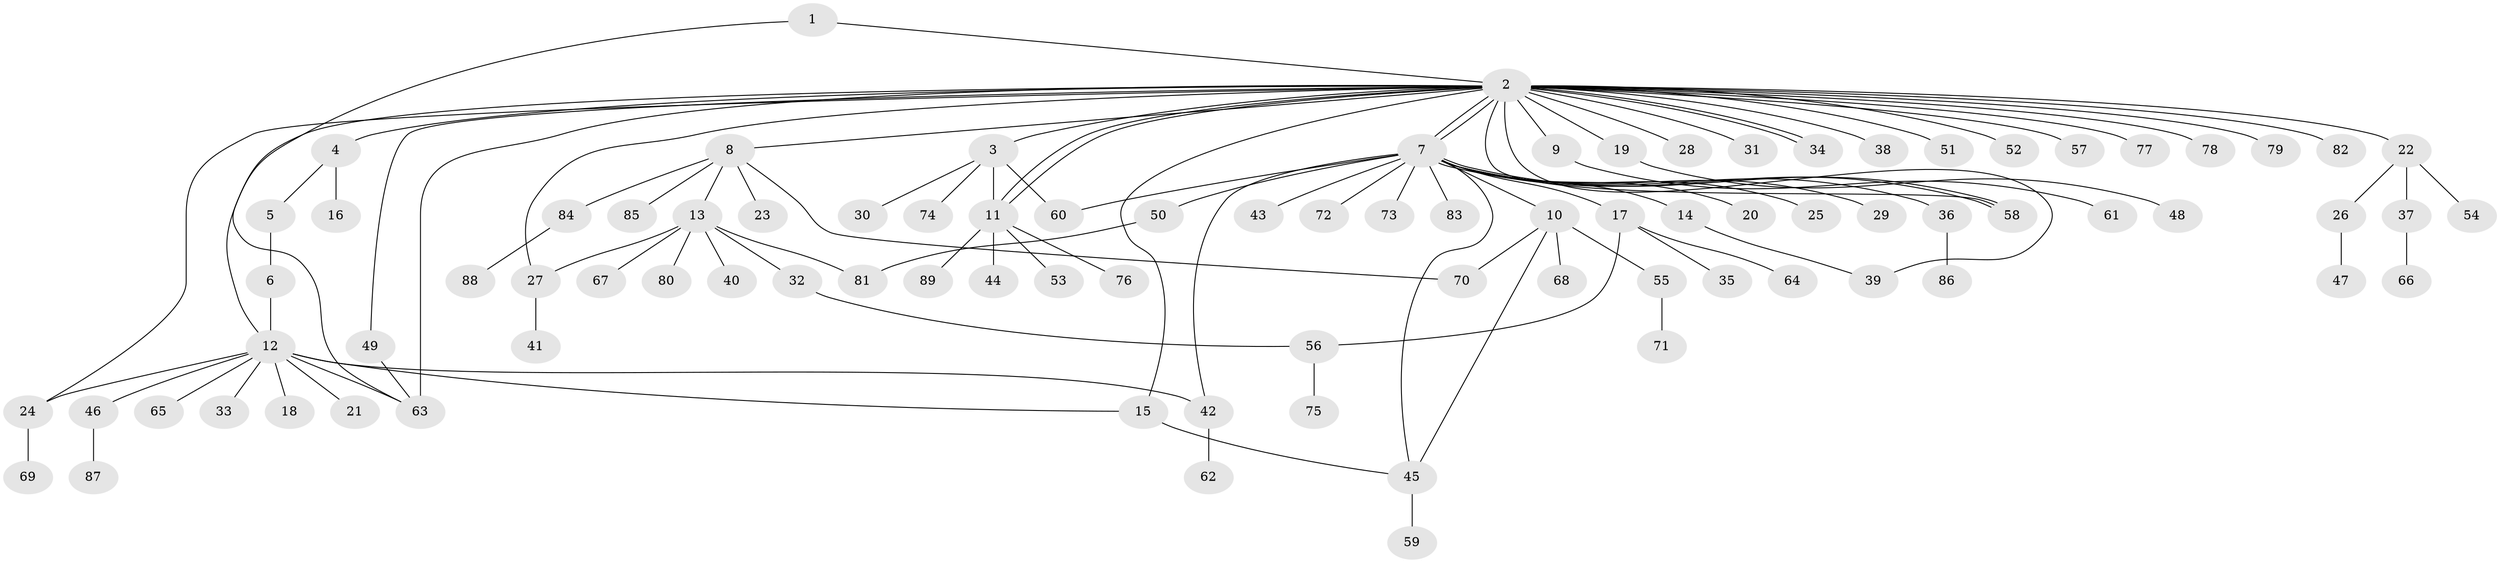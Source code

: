 // Generated by graph-tools (version 1.1) at 2025/35/03/09/25 02:35:24]
// undirected, 89 vertices, 109 edges
graph export_dot {
graph [start="1"]
  node [color=gray90,style=filled];
  1;
  2;
  3;
  4;
  5;
  6;
  7;
  8;
  9;
  10;
  11;
  12;
  13;
  14;
  15;
  16;
  17;
  18;
  19;
  20;
  21;
  22;
  23;
  24;
  25;
  26;
  27;
  28;
  29;
  30;
  31;
  32;
  33;
  34;
  35;
  36;
  37;
  38;
  39;
  40;
  41;
  42;
  43;
  44;
  45;
  46;
  47;
  48;
  49;
  50;
  51;
  52;
  53;
  54;
  55;
  56;
  57;
  58;
  59;
  60;
  61;
  62;
  63;
  64;
  65;
  66;
  67;
  68;
  69;
  70;
  71;
  72;
  73;
  74;
  75;
  76;
  77;
  78;
  79;
  80;
  81;
  82;
  83;
  84;
  85;
  86;
  87;
  88;
  89;
  1 -- 2;
  1 -- 63;
  2 -- 3;
  2 -- 4;
  2 -- 7;
  2 -- 7;
  2 -- 8;
  2 -- 9;
  2 -- 11;
  2 -- 11;
  2 -- 12;
  2 -- 15;
  2 -- 19;
  2 -- 22;
  2 -- 24;
  2 -- 27;
  2 -- 28;
  2 -- 31;
  2 -- 34;
  2 -- 34;
  2 -- 38;
  2 -- 39;
  2 -- 49;
  2 -- 51;
  2 -- 52;
  2 -- 57;
  2 -- 58;
  2 -- 63;
  2 -- 77;
  2 -- 78;
  2 -- 79;
  2 -- 82;
  3 -- 11;
  3 -- 30;
  3 -- 60;
  3 -- 74;
  4 -- 5;
  4 -- 16;
  5 -- 6;
  6 -- 12;
  7 -- 10;
  7 -- 14;
  7 -- 17;
  7 -- 20;
  7 -- 25;
  7 -- 29;
  7 -- 36;
  7 -- 42;
  7 -- 43;
  7 -- 45;
  7 -- 50;
  7 -- 58;
  7 -- 58;
  7 -- 60;
  7 -- 72;
  7 -- 73;
  7 -- 83;
  8 -- 13;
  8 -- 23;
  8 -- 70;
  8 -- 84;
  8 -- 85;
  9 -- 61;
  10 -- 45;
  10 -- 55;
  10 -- 68;
  10 -- 70;
  11 -- 44;
  11 -- 53;
  11 -- 76;
  11 -- 89;
  12 -- 15;
  12 -- 18;
  12 -- 21;
  12 -- 24;
  12 -- 33;
  12 -- 42;
  12 -- 46;
  12 -- 63;
  12 -- 65;
  13 -- 27;
  13 -- 32;
  13 -- 40;
  13 -- 67;
  13 -- 80;
  13 -- 81;
  14 -- 39;
  15 -- 45;
  17 -- 35;
  17 -- 56;
  17 -- 64;
  19 -- 48;
  22 -- 26;
  22 -- 37;
  22 -- 54;
  24 -- 69;
  26 -- 47;
  27 -- 41;
  32 -- 56;
  36 -- 86;
  37 -- 66;
  42 -- 62;
  45 -- 59;
  46 -- 87;
  49 -- 63;
  50 -- 81;
  55 -- 71;
  56 -- 75;
  84 -- 88;
}
